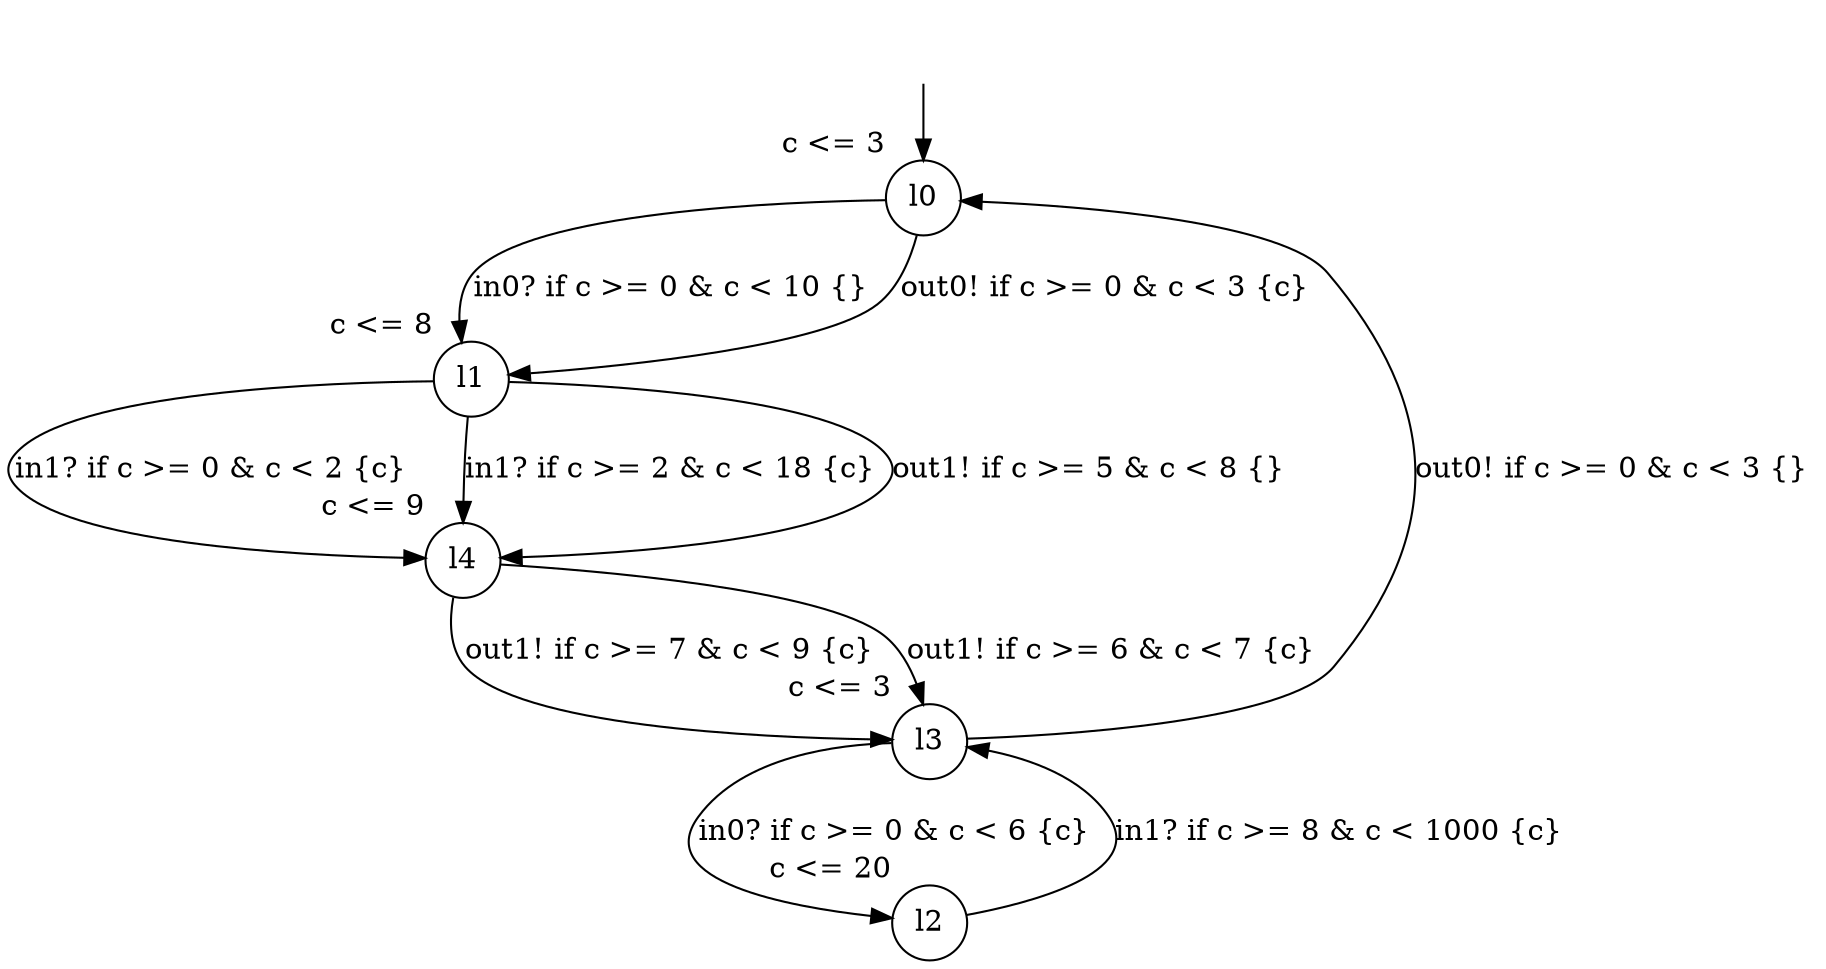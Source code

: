 digraph g {
__start0 [label="" shape="none"];
l0 [shape="circle" margin=0 label="l0", xlabel="c <= 3"];
l1 [shape="circle" margin=0 label="l1", xlabel="c <= 8"];
l2 [shape="circle" margin=0 label="l2", xlabel="c <= 20"];
l3 [shape="circle" margin=0 label="l3", xlabel="c <= 3"];
l4 [shape="circle" margin=0 label="l4", xlabel="c <= 9"];
l0 -> l1 [label="in0? if c >= 0 & c < 10 {} "];
l0 -> l1 [label="out0! if c >= 0 & c < 3 {c} "];
l1 -> l4 [label="in1? if c >= 0 & c < 2 {c} "];
l1 -> l4 [label="in1? if c >= 2 & c < 18 {c} "];
l1 -> l4 [label="out1! if c >= 5 & c < 8 {} "];
l2 -> l3 [label="in1? if c >= 8 & c < 1000 {c} "];
l3 -> l2 [label="in0? if c >= 0 & c < 6 {c} "];
l3 -> l0 [label="out0! if c >= 0 & c < 3 {} "];
l4 -> l3 [label="out1! if c >= 7 & c < 9 {c} "];
l4 -> l3 [label="out1! if c >= 6 & c < 7 {c} "];
__start0 -> l0;
}
